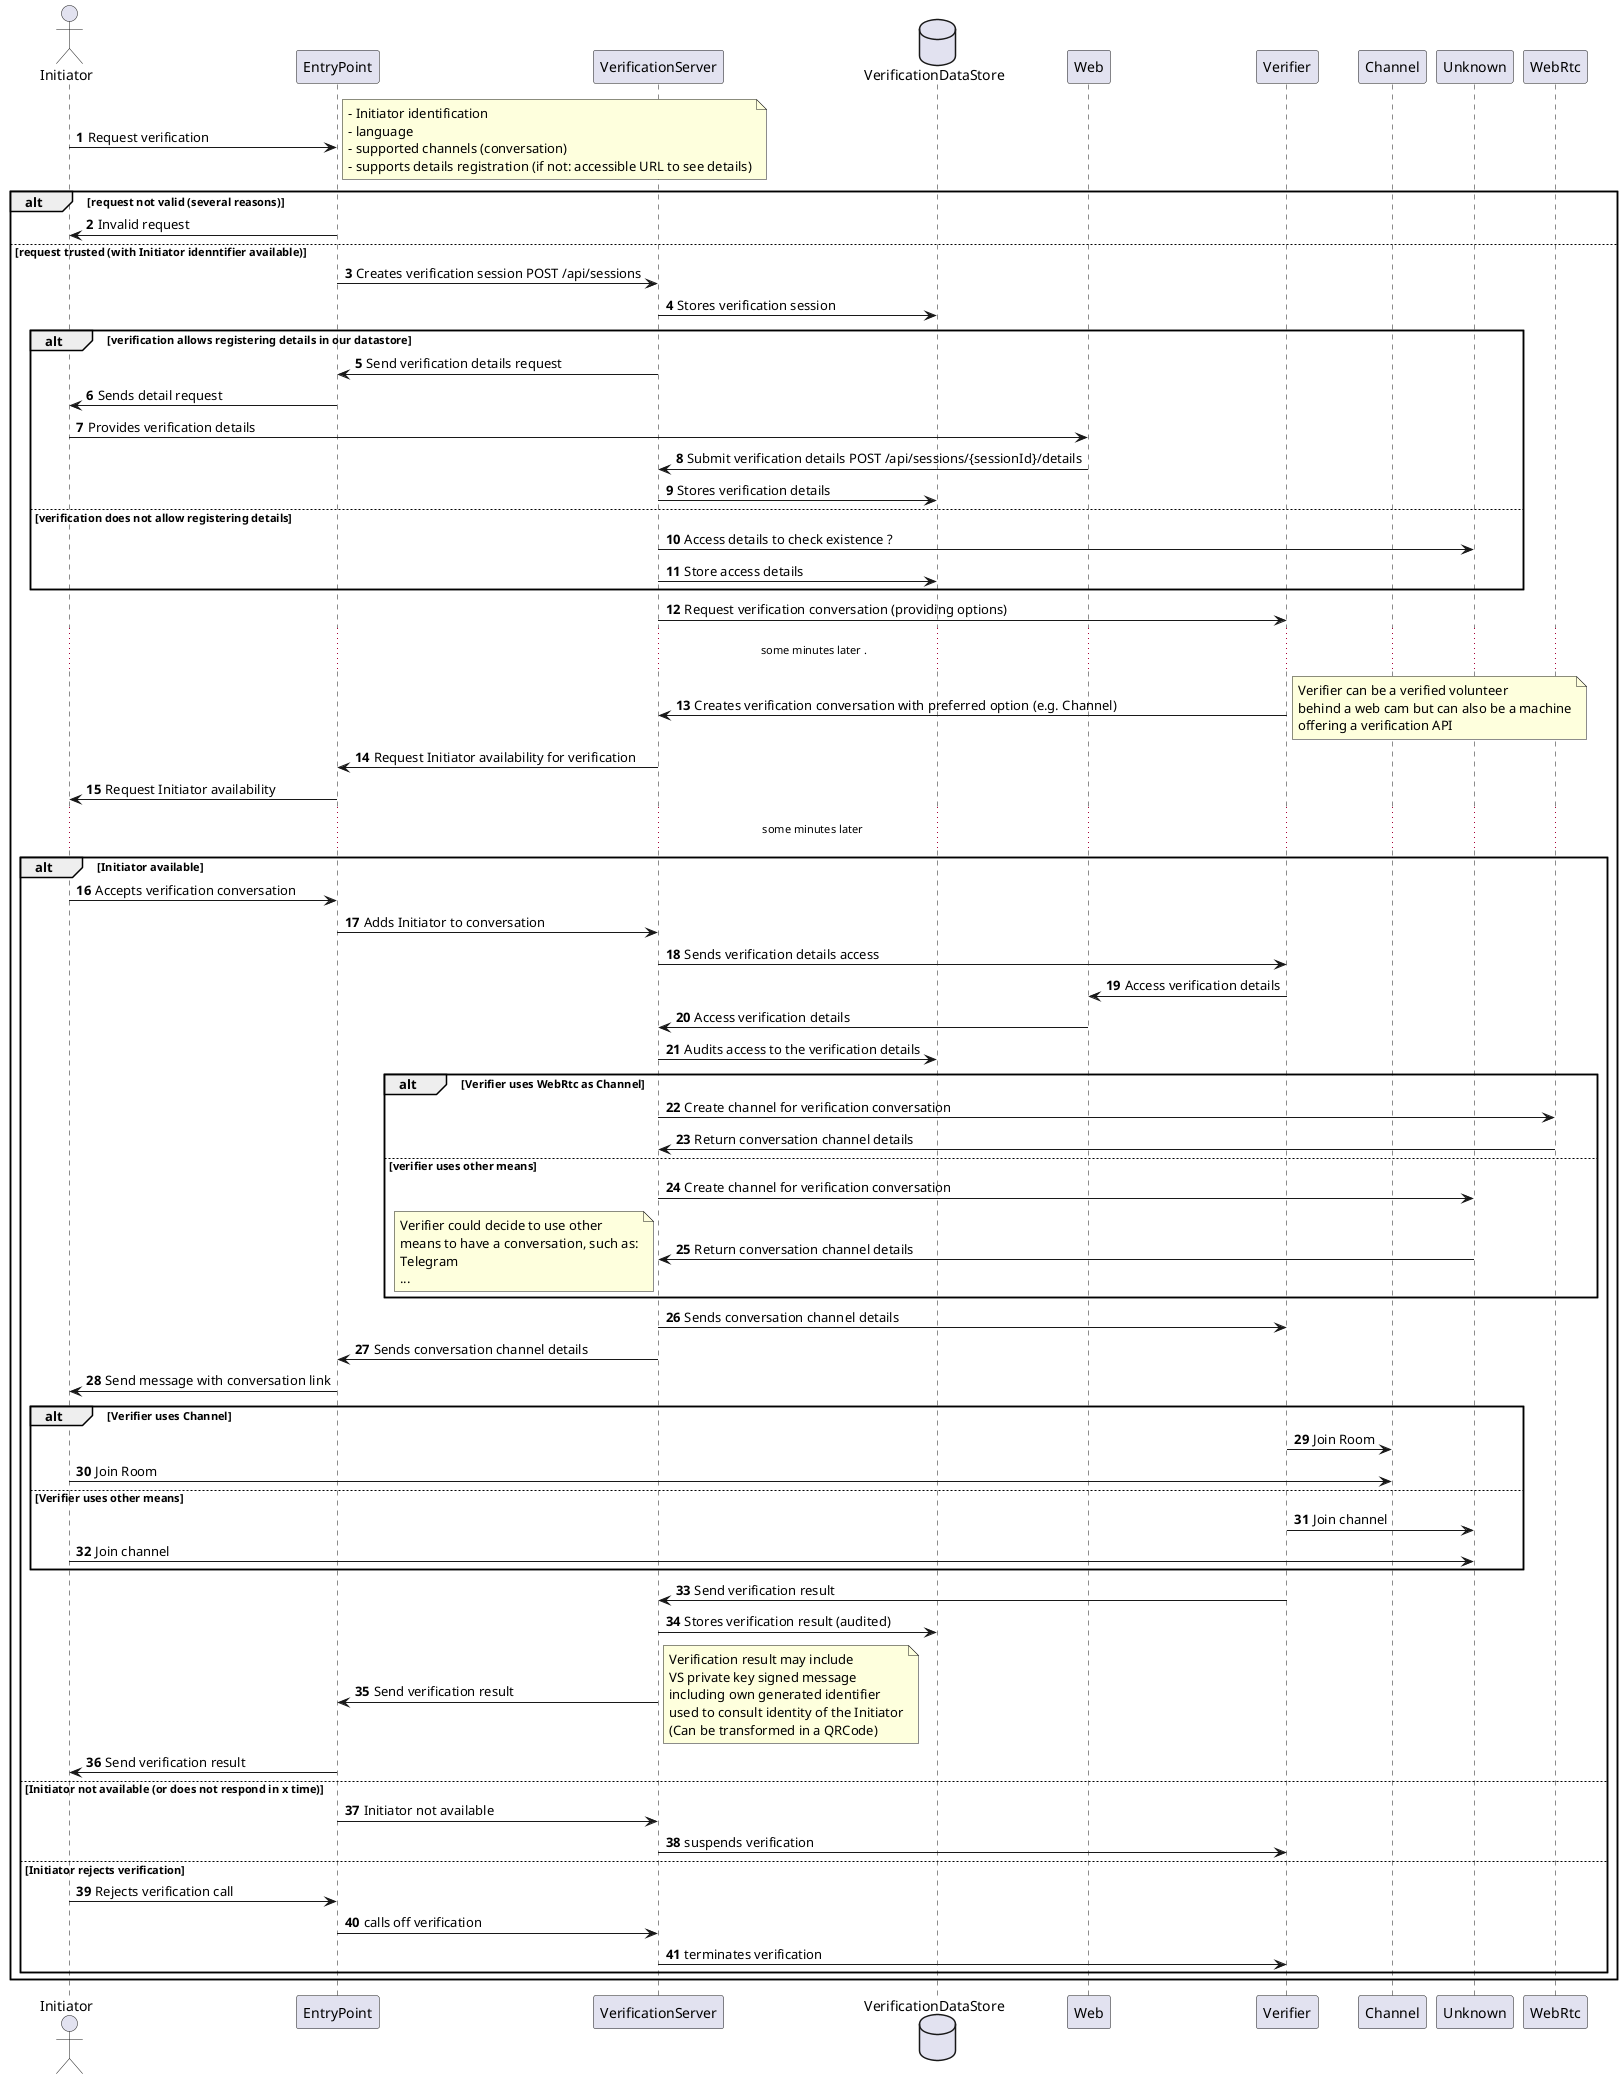 @startuml
autonumber

actor Initiator
participant EntryPoint as EP
participant VerificationServer as VS
database VerificationDataStore as VSDS
participant Web
participant Verifier
participant Channel

Initiator -> EP: Request verification
note right
- Initiator identification
- language
- supported channels (conversation)
- supports details registration (if not: accessible URL to see details)
endnote
alt request not valid (several reasons)
    EP -> Initiator: Invalid request
else request trusted (with Initiator idenntifier available)
    EP -> VS: Creates verification session POST /api/sessions
    VS -> VSDS: Stores verification session
    alt verification allows registering details in our datastore
        VS -> EP: Send verification details request
        EP -> Initiator: Sends detail request
        Initiator -> Web: Provides verification details
        Web -> VS: Submit verification details POST /api/sessions/{sessionId}/details
        VS -> VSDS: Stores verification details
    else verification does not allow registering details
        VS -> Unknown: Access details to check existence ?
        VS -> VSDS: Store access details
    end
    VS -> Verifier: Request verification conversation (providing options)
    ... some minutes later ....
    Verifier -> VS: Creates verification conversation with preferred option (e.g. Channel)
    note right
    Verifier can be a verified volunteer
    behind a web cam but can also be a machine
    offering a verification API
    endnote
    VS -> EP: Request Initiator availability for verification
    EP -> Initiator: Request Initiator availability
    ... some minutes later ...
    alt Initiator available
        Initiator -> EP: Accepts verification conversation
        EP -> VS: Adds Initiator to conversation
        VS -> Verifier: Sends verification details access
        Verifier -> Web: Access verification details
        Web -> VS: Access verification details
        VS -> VSDS: Audits access to the verification details
        alt Verifier uses WebRtc as Channel
            VS -> WebRtc: Create channel for verification conversation
            WebRtc -> VS: Return conversation channel details
        else verifier uses other means
            VS -> Unknown: Create channel for verification conversation
            Unknown -> VS: Return conversation channel details
            note left
            Verifier could decide to use other
            means to have a conversation, such as:
            Telegram
            ...
            endnote
        end
        VS -> Verifier: Sends conversation channel details
        VS -> EP: Sends conversation channel details
        EP -> Initiator: Send message with conversation link
        alt Verifier uses Channel
            Verifier -> Channel: Join Room
            Initiator -> Channel: Join Room
        else Verifier uses other means
            Verifier -> Unknown: Join channel
            Initiator -> Unknown: Join channel
        end
        Verifier -> VS: Send verification result
        VS -> VSDS: Stores verification result (audited)
        VS -> EP: Send verification result
        note right
        Verification result may include
        VS private key signed message
        including own generated identifier
        used to consult identity of the Initiator
        (Can be transformed in a QRCode)
        endnote
        EP -> Initiator: Send verification result
    else Initiator not available (or does not respond in x time)
        EP -> VS: Initiator not available
        VS -> Verifier: suspends verification
    else Initiator rejects verification
        Initiator -> EP: Rejects verification call
        EP -> VS: calls off verification
        VS -> Verifier: terminates verification
    end
end

@enduml